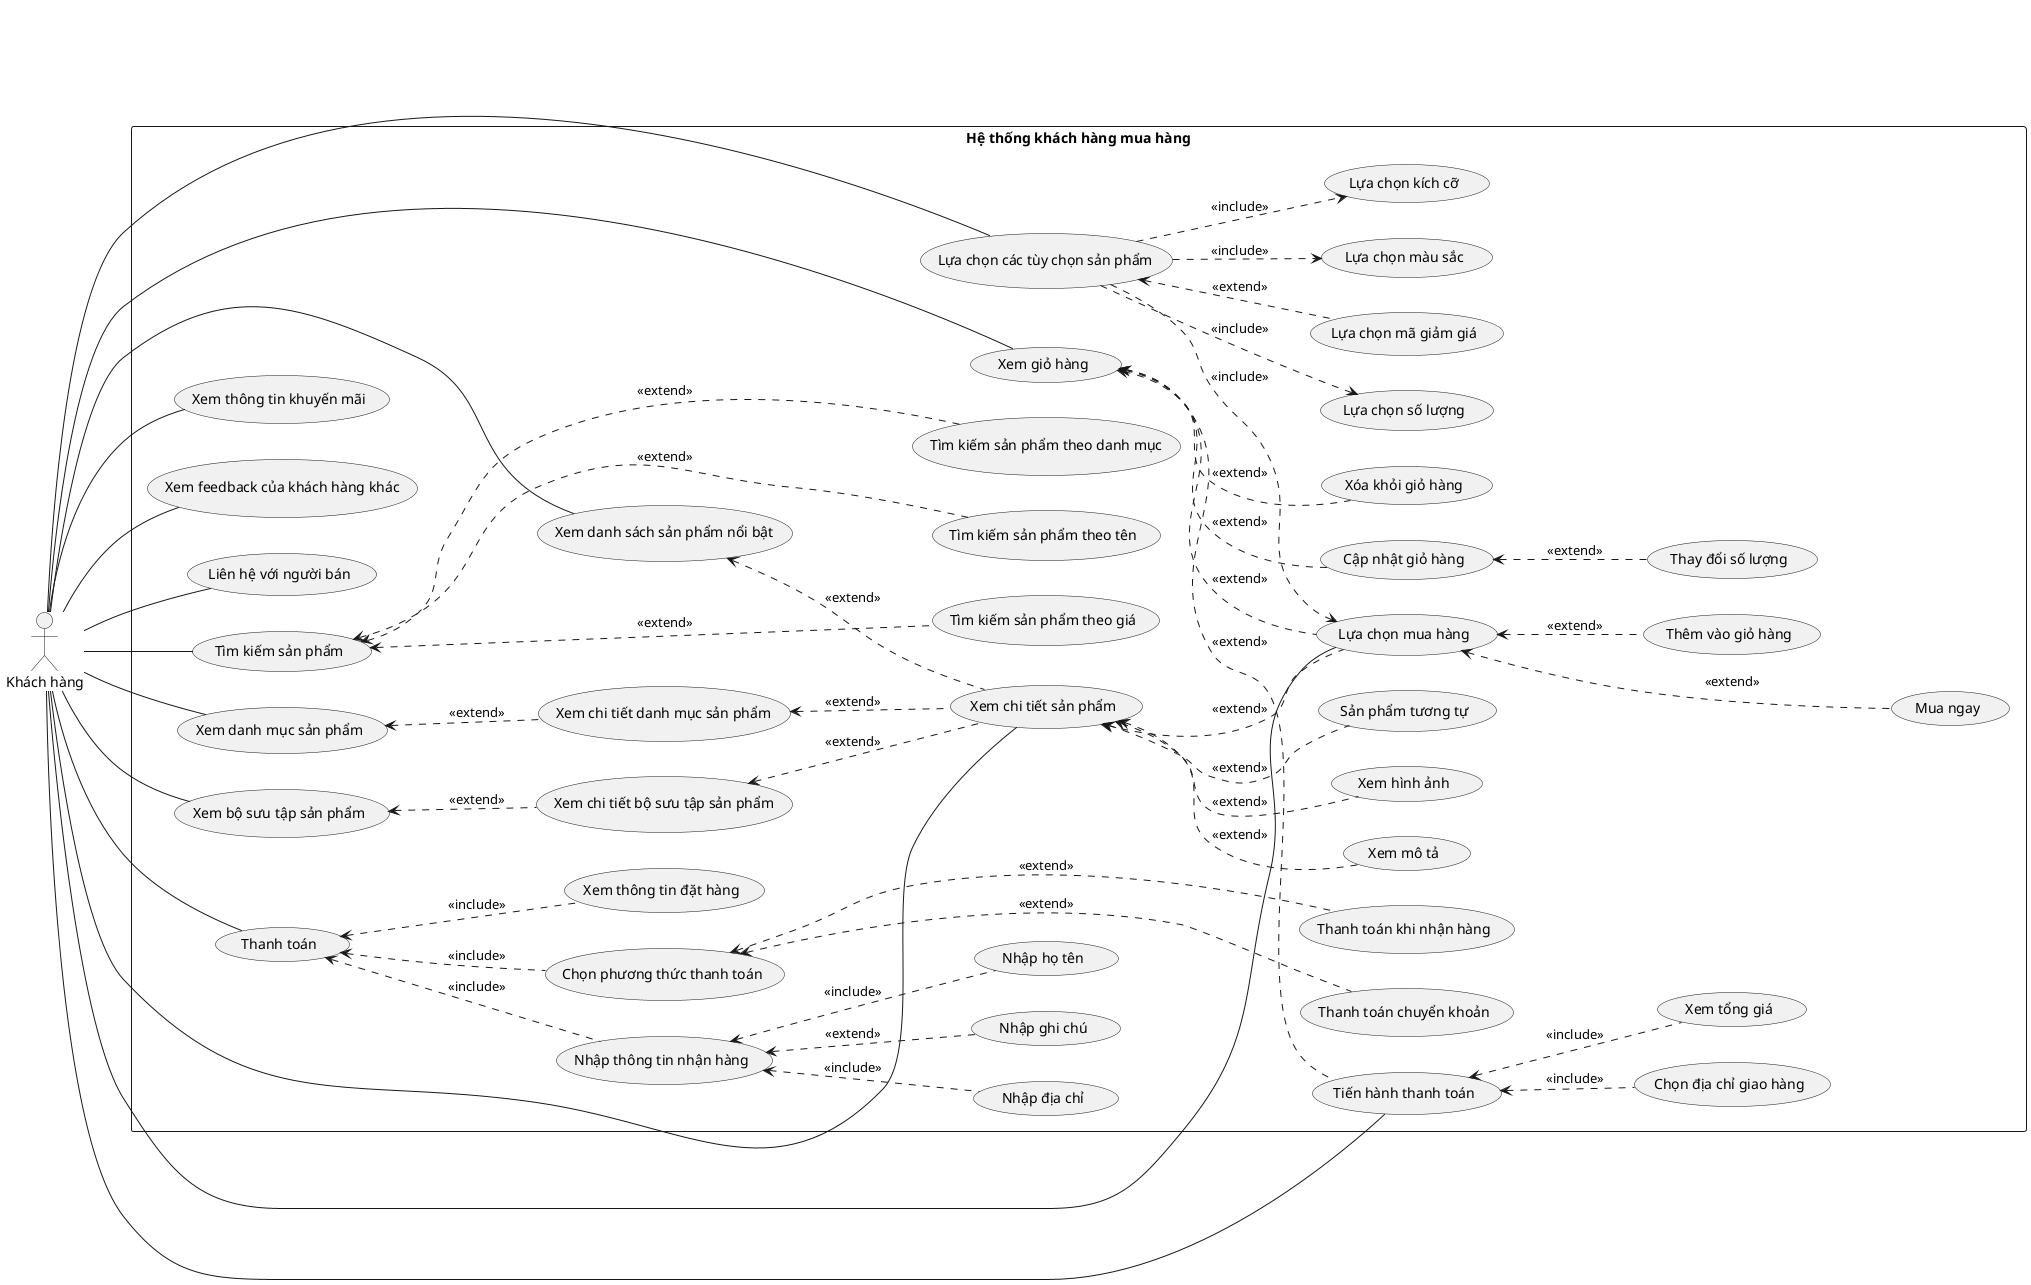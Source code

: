 @startuml Use case Khách hàng
left to right direction
actor "Khách hàng" as KH

rectangle "Hệ thống khách hàng mua hàng" {
    KH -down- (Tìm kiếm sản phẩm)
    KH -down- (Xem danh sách sản phẩm nổi bật)
    KH -down- (Xem danh mục sản phẩm)
    KH -down- (Xem bộ sưu tập sản phẩm)
    KH -down- (Xem chi tiết sản phẩm)
    KH -down- (Lựa chọn các tùy chọn sản phẩm)
    KH -down- (Lựa chọn mua hàng)
    KH -down- (Xem giỏ hàng)
    KH -down- (Tiến hành thanh toán)
    KH -down- (Thanh toán)
    KH -down- (Xem thông tin khuyến mãi)
    KH -down- (Xem feedback của khách hàng khác)
    KH -down- (Liên hệ với người bán)
    (Tìm kiếm sản phẩm) <.-down- (Tìm kiếm sản phẩm theo danh mục) : <<extend>>
    (Tìm kiếm sản phẩm) <.-down- (Tìm kiếm sản phẩm theo giá) : <<extend>>
    (Tìm kiếm sản phẩm) <.-down- (Tìm kiếm sản phẩm theo tên) : <<extend>>
    (Xem danh sách sản phẩm nổi bật) <.down- (Xem chi tiết sản phẩm) : <<extend>>
    (Xem danh mục sản phẩm) <.down- (Xem chi tiết danh mục sản phẩm) : <<extend>>
    (Xem chi tiết danh mục sản phẩm) <.down- (Xem chi tiết sản phẩm) : <<extend>>
    (Xem bộ sưu tập sản phẩm) <.down- (Xem chi tiết bộ sưu tập sản phẩm) : <<extend>>
    (Xem chi tiết bộ sưu tập sản phẩm) <.down- (Xem chi tiết sản phẩm) : <<extend>>
    (Xem chi tiết sản phẩm) <.down- (Xem mô tả) : <<extend>>
    (Xem chi tiết sản phẩm) <.down- (Xem hình ảnh) : <<extend>>
    (Xem chi tiết sản phẩm) <.down- (Sản phẩm tương tự) : <<extend>>
    (Xem chi tiết sản phẩm) <.down- (Lựa chọn mua hàng) : <<extend>>
    (Lựa chọn các tùy chọn sản phẩm) -down.> (Lựa chọn màu sắc) : <<include>>
    (Lựa chọn các tùy chọn sản phẩm) -down.> (Lựa chọn kích cỡ) : <<include>>
    (Lựa chọn các tùy chọn sản phẩm) -down.> (Lựa chọn số lượng) : <<include>>
    (Lựa chọn các tùy chọn sản phẩm) <.down- (Lựa chọn mã giảm giá) : <<extend>>
    (Lựa chọn các tùy chọn sản phẩm) -down.> (Lựa chọn mua hàng) : <<include>>
    (Lựa chọn mua hàng) <.down- (Thêm vào giỏ hàng) : <<extend>>
    (Lựa chọn mua hàng) <.-down- (Mua ngay) : <<extend>>
    (Xem giỏ hàng) <.down- (Lựa chọn mua hàng) : <<extend>>
    (Xem giỏ hàng) <.down- (Xóa khỏi giỏ hàng) : <<extend>>
    (Xem giỏ hàng) <.down- (Cập nhật giỏ hàng) : <<extend>>
    (Cập nhật giỏ hàng) <.down- (Thay đổi số lượng) : <<extend>>
    (Xem giỏ hàng) <.down- (Tiến hành thanh toán) : <<extend>>
    (Tiến hành thanh toán) <.down- (Xem tổng giá) : <<include>>
    (Tiến hành thanh toán) <.down- (Chọn địa chỉ giao hàng) : <<include>>
    (Thanh toán) <.down- (Xem thông tin đặt hàng) : <<include>>
    (Thanh toán) <.down- (Nhập thông tin nhận hàng) : <<include>>
    (Thanh toán) <.down- (Chọn phương thức thanh toán) : <<include>>
    (Chọn phương thức thanh toán) <.-down- (Thanh toán khi nhận hàng) : <<extend>>
    (Chọn phương thức thanh toán) <.-down- (Thanh toán chuyển khoản) : <<extend>>
    (Nhập thông tin nhận hàng) <.down- (Nhập họ tên) : <<include>>
    (Nhập thông tin nhận hàng) <.down- (Nhập địa chỉ) : <<include>>
    (Nhập thông tin nhận hàng) <.down- (Nhập ghi chú) : <<extend>>
}

@enduml